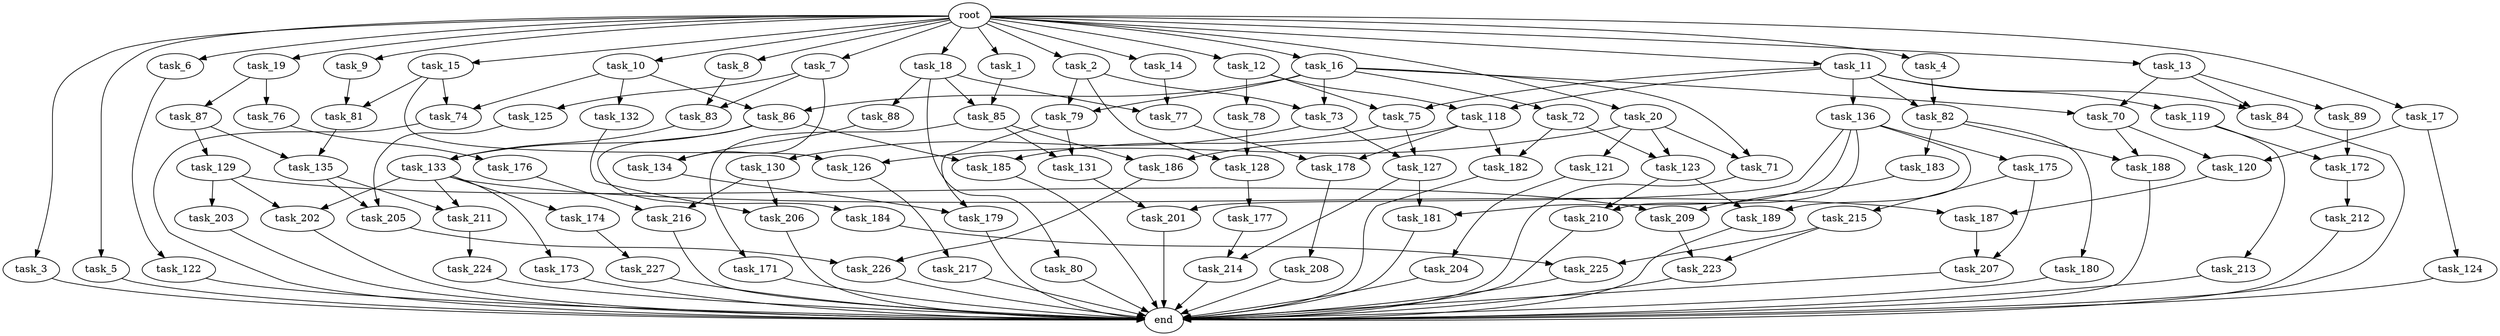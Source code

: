 digraph G {
  root [size="0.000000"];
  task_1 [size="10.240000"];
  task_2 [size="10.240000"];
  task_3 [size="10.240000"];
  task_4 [size="10.240000"];
  task_5 [size="10.240000"];
  task_6 [size="10.240000"];
  task_7 [size="10.240000"];
  task_8 [size="10.240000"];
  task_9 [size="10.240000"];
  task_10 [size="10.240000"];
  task_11 [size="10.240000"];
  task_12 [size="10.240000"];
  task_13 [size="10.240000"];
  task_14 [size="10.240000"];
  task_15 [size="10.240000"];
  task_16 [size="10.240000"];
  task_17 [size="10.240000"];
  task_18 [size="10.240000"];
  task_19 [size="10.240000"];
  task_20 [size="10.240000"];
  task_70 [size="1717986918.400000"];
  task_71 [size="2748779069.440000"];
  task_72 [size="1374389534.720000"];
  task_73 [size="2748779069.440000"];
  task_74 [size="10050223472.639999"];
  task_75 [size="2147483648.000000"];
  task_76 [size="1374389534.720000"];
  task_77 [size="5841155522.560000"];
  task_78 [size="1374389534.720000"];
  task_79 [size="2748779069.440000"];
  task_80 [size="5497558138.880000"];
  task_81 [size="5239860101.120000"];
  task_82 [size="6270652252.160000"];
  task_83 [size="2147483648.000000"];
  task_84 [size="1116691496.960000"];
  task_85 [size="10995116277.760000"];
  task_86 [size="8332236554.240000"];
  task_87 [size="1374389534.720000"];
  task_88 [size="5497558138.880000"];
  task_89 [size="343597383.680000"];
  task_118 [size="2147483648.000000"];
  task_119 [size="773094113.280000"];
  task_120 [size="687194767.360000"];
  task_121 [size="1374389534.720000"];
  task_122 [size="1374389534.720000"];
  task_123 [size="8332236554.240000"];
  task_124 [size="343597383.680000"];
  task_125 [size="773094113.280000"];
  task_126 [size="4466765987.840000"];
  task_127 [size="2920577761.280000"];
  task_128 [size="2147483648.000000"];
  task_129 [size="3092376453.120000"];
  task_130 [size="773094113.280000"];
  task_131 [size="6270652252.160000"];
  task_132 [size="6957847019.520000"];
  task_133 [size="9964324126.719999"];
  task_134 [size="1116691496.960000"];
  task_135 [size="8589934592.000000"];
  task_136 [size="773094113.280000"];
  task_171 [size="5497558138.880000"];
  task_172 [size="12455405158.400000"];
  task_173 [size="2147483648.000000"];
  task_174 [size="2147483648.000000"];
  task_175 [size="3092376453.120000"];
  task_176 [size="4209067950.080000"];
  task_177 [size="773094113.280000"];
  task_178 [size="5239860101.120000"];
  task_179 [size="2920577761.280000"];
  task_180 [size="2147483648.000000"];
  task_181 [size="11682311045.120001"];
  task_182 [size="10050223472.639999"];
  task_183 [size="2147483648.000000"];
  task_184 [size="8589934592.000000"];
  task_185 [size="10737418240.000000"];
  task_186 [size="8589934592.000000"];
  task_187 [size="9105330667.520000"];
  task_188 [size="2491081031.680000"];
  task_189 [size="7301444403.200000"];
  task_201 [size="8589934592.000000"];
  task_202 [size="10737418240.000000"];
  task_203 [size="8589934592.000000"];
  task_204 [size="5497558138.880000"];
  task_205 [size="1717986918.400000"];
  task_206 [size="10050223472.639999"];
  task_207 [size="4466765987.840000"];
  task_208 [size="1374389534.720000"];
  task_209 [size="15547781611.520000"];
  task_210 [size="7301444403.200000"];
  task_211 [size="3521873182.720000"];
  task_212 [size="4209067950.080000"];
  task_213 [size="6957847019.520000"];
  task_214 [size="8933531975.680000"];
  task_215 [size="1374389534.720000"];
  task_216 [size="7301444403.200000"];
  task_217 [size="5497558138.880000"];
  task_223 [size="9105330667.520000"];
  task_224 [size="1374389534.720000"];
  task_225 [size="10050223472.639999"];
  task_226 [size="3435973836.800000"];
  task_227 [size="2147483648.000000"];
  end [size="0.000000"];

  root -> task_1 [size="1.000000"];
  root -> task_2 [size="1.000000"];
  root -> task_3 [size="1.000000"];
  root -> task_4 [size="1.000000"];
  root -> task_5 [size="1.000000"];
  root -> task_6 [size="1.000000"];
  root -> task_7 [size="1.000000"];
  root -> task_8 [size="1.000000"];
  root -> task_9 [size="1.000000"];
  root -> task_10 [size="1.000000"];
  root -> task_11 [size="1.000000"];
  root -> task_12 [size="1.000000"];
  root -> task_13 [size="1.000000"];
  root -> task_14 [size="1.000000"];
  root -> task_15 [size="1.000000"];
  root -> task_16 [size="1.000000"];
  root -> task_17 [size="1.000000"];
  root -> task_18 [size="1.000000"];
  root -> task_19 [size="1.000000"];
  root -> task_20 [size="1.000000"];
  task_1 -> task_85 [size="536870912.000000"];
  task_2 -> task_73 [size="134217728.000000"];
  task_2 -> task_79 [size="134217728.000000"];
  task_2 -> task_128 [size="134217728.000000"];
  task_3 -> end [size="1.000000"];
  task_4 -> task_82 [size="536870912.000000"];
  task_5 -> end [size="1.000000"];
  task_6 -> task_122 [size="134217728.000000"];
  task_7 -> task_83 [size="75497472.000000"];
  task_7 -> task_125 [size="75497472.000000"];
  task_7 -> task_134 [size="75497472.000000"];
  task_8 -> task_83 [size="134217728.000000"];
  task_9 -> task_81 [size="209715200.000000"];
  task_10 -> task_74 [size="679477248.000000"];
  task_10 -> task_86 [size="679477248.000000"];
  task_10 -> task_132 [size="679477248.000000"];
  task_11 -> task_75 [size="75497472.000000"];
  task_11 -> task_82 [size="75497472.000000"];
  task_11 -> task_84 [size="75497472.000000"];
  task_11 -> task_118 [size="75497472.000000"];
  task_11 -> task_119 [size="75497472.000000"];
  task_11 -> task_136 [size="75497472.000000"];
  task_12 -> task_75 [size="134217728.000000"];
  task_12 -> task_78 [size="134217728.000000"];
  task_12 -> task_118 [size="134217728.000000"];
  task_13 -> task_70 [size="33554432.000000"];
  task_13 -> task_84 [size="33554432.000000"];
  task_13 -> task_89 [size="33554432.000000"];
  task_14 -> task_77 [size="33554432.000000"];
  task_15 -> task_74 [size="301989888.000000"];
  task_15 -> task_81 [size="301989888.000000"];
  task_15 -> task_126 [size="301989888.000000"];
  task_16 -> task_70 [size="134217728.000000"];
  task_16 -> task_71 [size="134217728.000000"];
  task_16 -> task_72 [size="134217728.000000"];
  task_16 -> task_73 [size="134217728.000000"];
  task_16 -> task_79 [size="134217728.000000"];
  task_16 -> task_86 [size="134217728.000000"];
  task_17 -> task_120 [size="33554432.000000"];
  task_17 -> task_124 [size="33554432.000000"];
  task_18 -> task_77 [size="536870912.000000"];
  task_18 -> task_80 [size="536870912.000000"];
  task_18 -> task_85 [size="536870912.000000"];
  task_18 -> task_88 [size="536870912.000000"];
  task_19 -> task_76 [size="134217728.000000"];
  task_19 -> task_87 [size="134217728.000000"];
  task_20 -> task_71 [size="134217728.000000"];
  task_20 -> task_121 [size="134217728.000000"];
  task_20 -> task_123 [size="134217728.000000"];
  task_20 -> task_126 [size="134217728.000000"];
  task_70 -> task_120 [size="33554432.000000"];
  task_70 -> task_188 [size="33554432.000000"];
  task_71 -> end [size="1.000000"];
  task_72 -> task_123 [size="679477248.000000"];
  task_72 -> task_182 [size="679477248.000000"];
  task_73 -> task_127 [size="75497472.000000"];
  task_73 -> task_130 [size="75497472.000000"];
  task_74 -> end [size="1.000000"];
  task_75 -> task_127 [size="209715200.000000"];
  task_75 -> task_185 [size="209715200.000000"];
  task_76 -> task_176 [size="411041792.000000"];
  task_77 -> task_178 [size="209715200.000000"];
  task_78 -> task_128 [size="75497472.000000"];
  task_79 -> task_131 [size="75497472.000000"];
  task_79 -> task_179 [size="75497472.000000"];
  task_80 -> end [size="1.000000"];
  task_81 -> task_135 [size="536870912.000000"];
  task_82 -> task_180 [size="209715200.000000"];
  task_82 -> task_183 [size="209715200.000000"];
  task_82 -> task_188 [size="209715200.000000"];
  task_83 -> task_133 [size="134217728.000000"];
  task_84 -> end [size="1.000000"];
  task_85 -> task_131 [size="536870912.000000"];
  task_85 -> task_171 [size="536870912.000000"];
  task_85 -> task_186 [size="536870912.000000"];
  task_86 -> task_133 [size="838860800.000000"];
  task_86 -> task_184 [size="838860800.000000"];
  task_86 -> task_185 [size="838860800.000000"];
  task_87 -> task_129 [size="301989888.000000"];
  task_87 -> task_135 [size="301989888.000000"];
  task_88 -> task_134 [size="33554432.000000"];
  task_89 -> task_172 [size="536870912.000000"];
  task_118 -> task_178 [size="301989888.000000"];
  task_118 -> task_182 [size="301989888.000000"];
  task_118 -> task_186 [size="301989888.000000"];
  task_119 -> task_172 [size="679477248.000000"];
  task_119 -> task_213 [size="679477248.000000"];
  task_120 -> task_187 [size="679477248.000000"];
  task_121 -> task_204 [size="536870912.000000"];
  task_122 -> end [size="1.000000"];
  task_123 -> task_189 [size="411041792.000000"];
  task_123 -> task_210 [size="411041792.000000"];
  task_124 -> end [size="1.000000"];
  task_125 -> task_205 [size="33554432.000000"];
  task_126 -> task_217 [size="536870912.000000"];
  task_127 -> task_181 [size="838860800.000000"];
  task_127 -> task_214 [size="838860800.000000"];
  task_128 -> task_177 [size="75497472.000000"];
  task_129 -> task_202 [size="838860800.000000"];
  task_129 -> task_203 [size="838860800.000000"];
  task_129 -> task_209 [size="838860800.000000"];
  task_130 -> task_206 [size="301989888.000000"];
  task_130 -> task_216 [size="301989888.000000"];
  task_131 -> task_201 [size="536870912.000000"];
  task_132 -> task_206 [size="679477248.000000"];
  task_133 -> task_173 [size="209715200.000000"];
  task_133 -> task_174 [size="209715200.000000"];
  task_133 -> task_187 [size="209715200.000000"];
  task_133 -> task_202 [size="209715200.000000"];
  task_133 -> task_211 [size="209715200.000000"];
  task_134 -> task_179 [size="209715200.000000"];
  task_135 -> task_205 [size="134217728.000000"];
  task_135 -> task_211 [size="134217728.000000"];
  task_136 -> task_175 [size="301989888.000000"];
  task_136 -> task_181 [size="301989888.000000"];
  task_136 -> task_189 [size="301989888.000000"];
  task_136 -> task_201 [size="301989888.000000"];
  task_136 -> task_210 [size="301989888.000000"];
  task_171 -> end [size="1.000000"];
  task_172 -> task_212 [size="411041792.000000"];
  task_173 -> end [size="1.000000"];
  task_174 -> task_227 [size="209715200.000000"];
  task_175 -> task_207 [size="134217728.000000"];
  task_175 -> task_215 [size="134217728.000000"];
  task_176 -> task_216 [size="411041792.000000"];
  task_177 -> task_214 [size="33554432.000000"];
  task_178 -> task_208 [size="134217728.000000"];
  task_179 -> end [size="1.000000"];
  task_180 -> end [size="1.000000"];
  task_181 -> end [size="1.000000"];
  task_182 -> end [size="1.000000"];
  task_183 -> task_209 [size="679477248.000000"];
  task_184 -> task_225 [size="301989888.000000"];
  task_185 -> end [size="1.000000"];
  task_186 -> task_226 [size="33554432.000000"];
  task_187 -> task_207 [size="301989888.000000"];
  task_188 -> end [size="1.000000"];
  task_189 -> end [size="1.000000"];
  task_201 -> end [size="1.000000"];
  task_202 -> end [size="1.000000"];
  task_203 -> end [size="1.000000"];
  task_204 -> end [size="1.000000"];
  task_205 -> task_226 [size="301989888.000000"];
  task_206 -> end [size="1.000000"];
  task_207 -> end [size="1.000000"];
  task_208 -> end [size="1.000000"];
  task_209 -> task_223 [size="209715200.000000"];
  task_210 -> end [size="1.000000"];
  task_211 -> task_224 [size="134217728.000000"];
  task_212 -> end [size="1.000000"];
  task_213 -> end [size="1.000000"];
  task_214 -> end [size="1.000000"];
  task_215 -> task_223 [size="679477248.000000"];
  task_215 -> task_225 [size="679477248.000000"];
  task_216 -> end [size="1.000000"];
  task_217 -> end [size="1.000000"];
  task_223 -> end [size="1.000000"];
  task_224 -> end [size="1.000000"];
  task_225 -> end [size="1.000000"];
  task_226 -> end [size="1.000000"];
  task_227 -> end [size="1.000000"];
}
